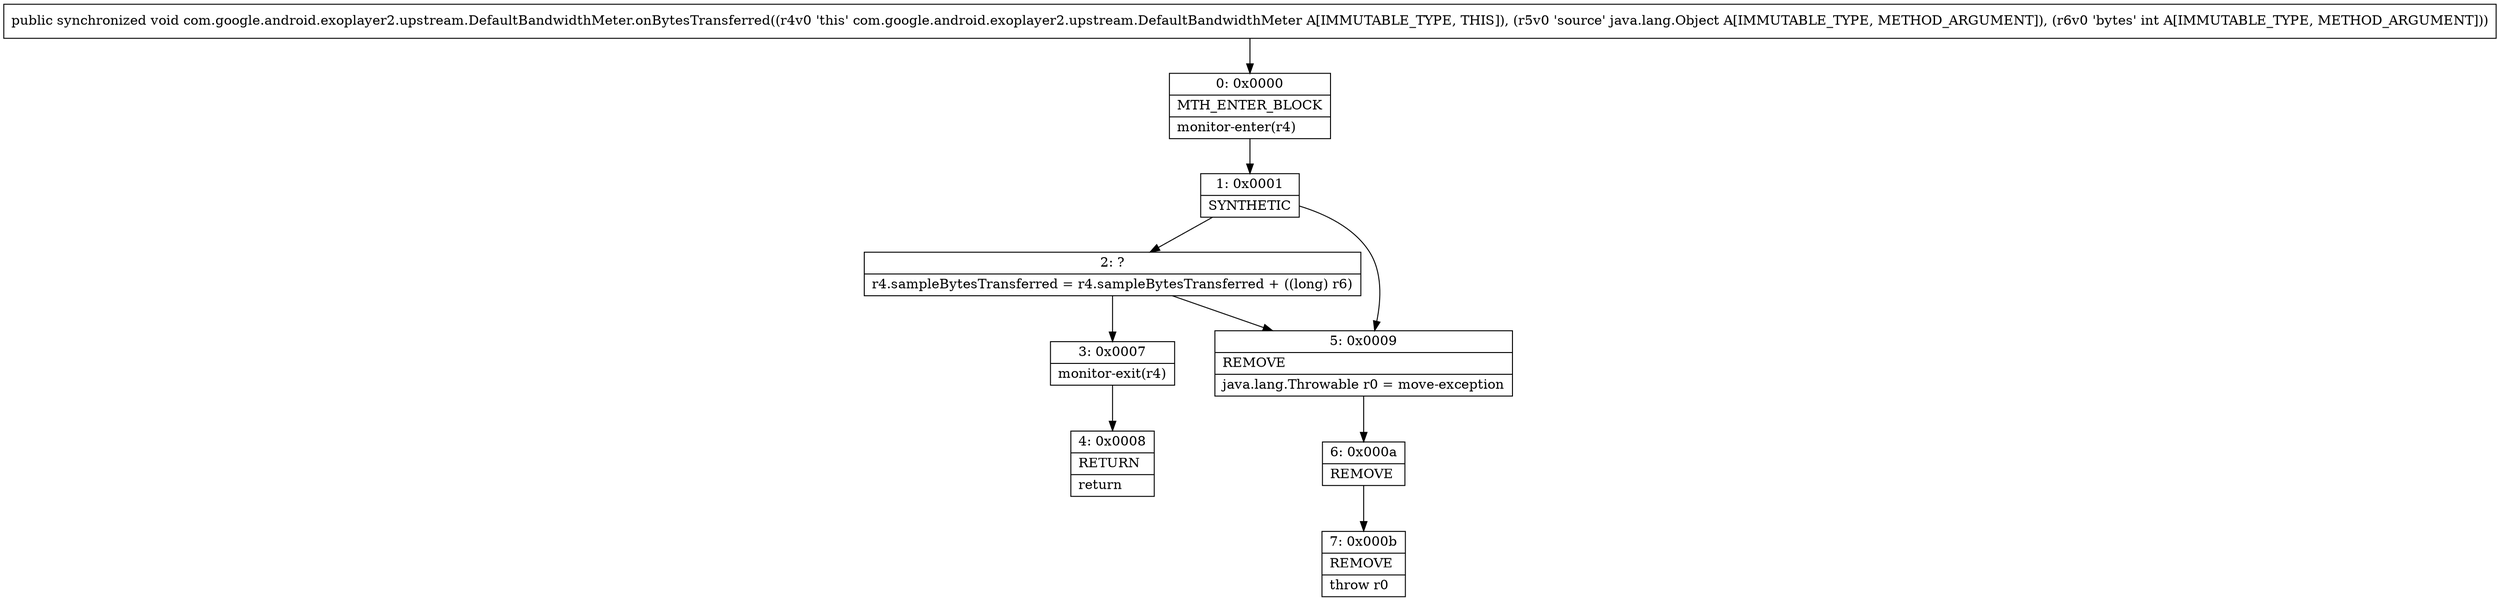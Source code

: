 digraph "CFG forcom.google.android.exoplayer2.upstream.DefaultBandwidthMeter.onBytesTransferred(Ljava\/lang\/Object;I)V" {
Node_0 [shape=record,label="{0\:\ 0x0000|MTH_ENTER_BLOCK\l|monitor\-enter(r4)\l}"];
Node_1 [shape=record,label="{1\:\ 0x0001|SYNTHETIC\l}"];
Node_2 [shape=record,label="{2\:\ ?|r4.sampleBytesTransferred = r4.sampleBytesTransferred + ((long) r6)\l}"];
Node_3 [shape=record,label="{3\:\ 0x0007|monitor\-exit(r4)\l}"];
Node_4 [shape=record,label="{4\:\ 0x0008|RETURN\l|return\l}"];
Node_5 [shape=record,label="{5\:\ 0x0009|REMOVE\l|java.lang.Throwable r0 = move\-exception\l}"];
Node_6 [shape=record,label="{6\:\ 0x000a|REMOVE\l}"];
Node_7 [shape=record,label="{7\:\ 0x000b|REMOVE\l|throw r0\l}"];
MethodNode[shape=record,label="{public synchronized void com.google.android.exoplayer2.upstream.DefaultBandwidthMeter.onBytesTransferred((r4v0 'this' com.google.android.exoplayer2.upstream.DefaultBandwidthMeter A[IMMUTABLE_TYPE, THIS]), (r5v0 'source' java.lang.Object A[IMMUTABLE_TYPE, METHOD_ARGUMENT]), (r6v0 'bytes' int A[IMMUTABLE_TYPE, METHOD_ARGUMENT])) }"];
MethodNode -> Node_0;
Node_0 -> Node_1;
Node_1 -> Node_2;
Node_1 -> Node_5;
Node_2 -> Node_3;
Node_2 -> Node_5;
Node_3 -> Node_4;
Node_5 -> Node_6;
Node_6 -> Node_7;
}

